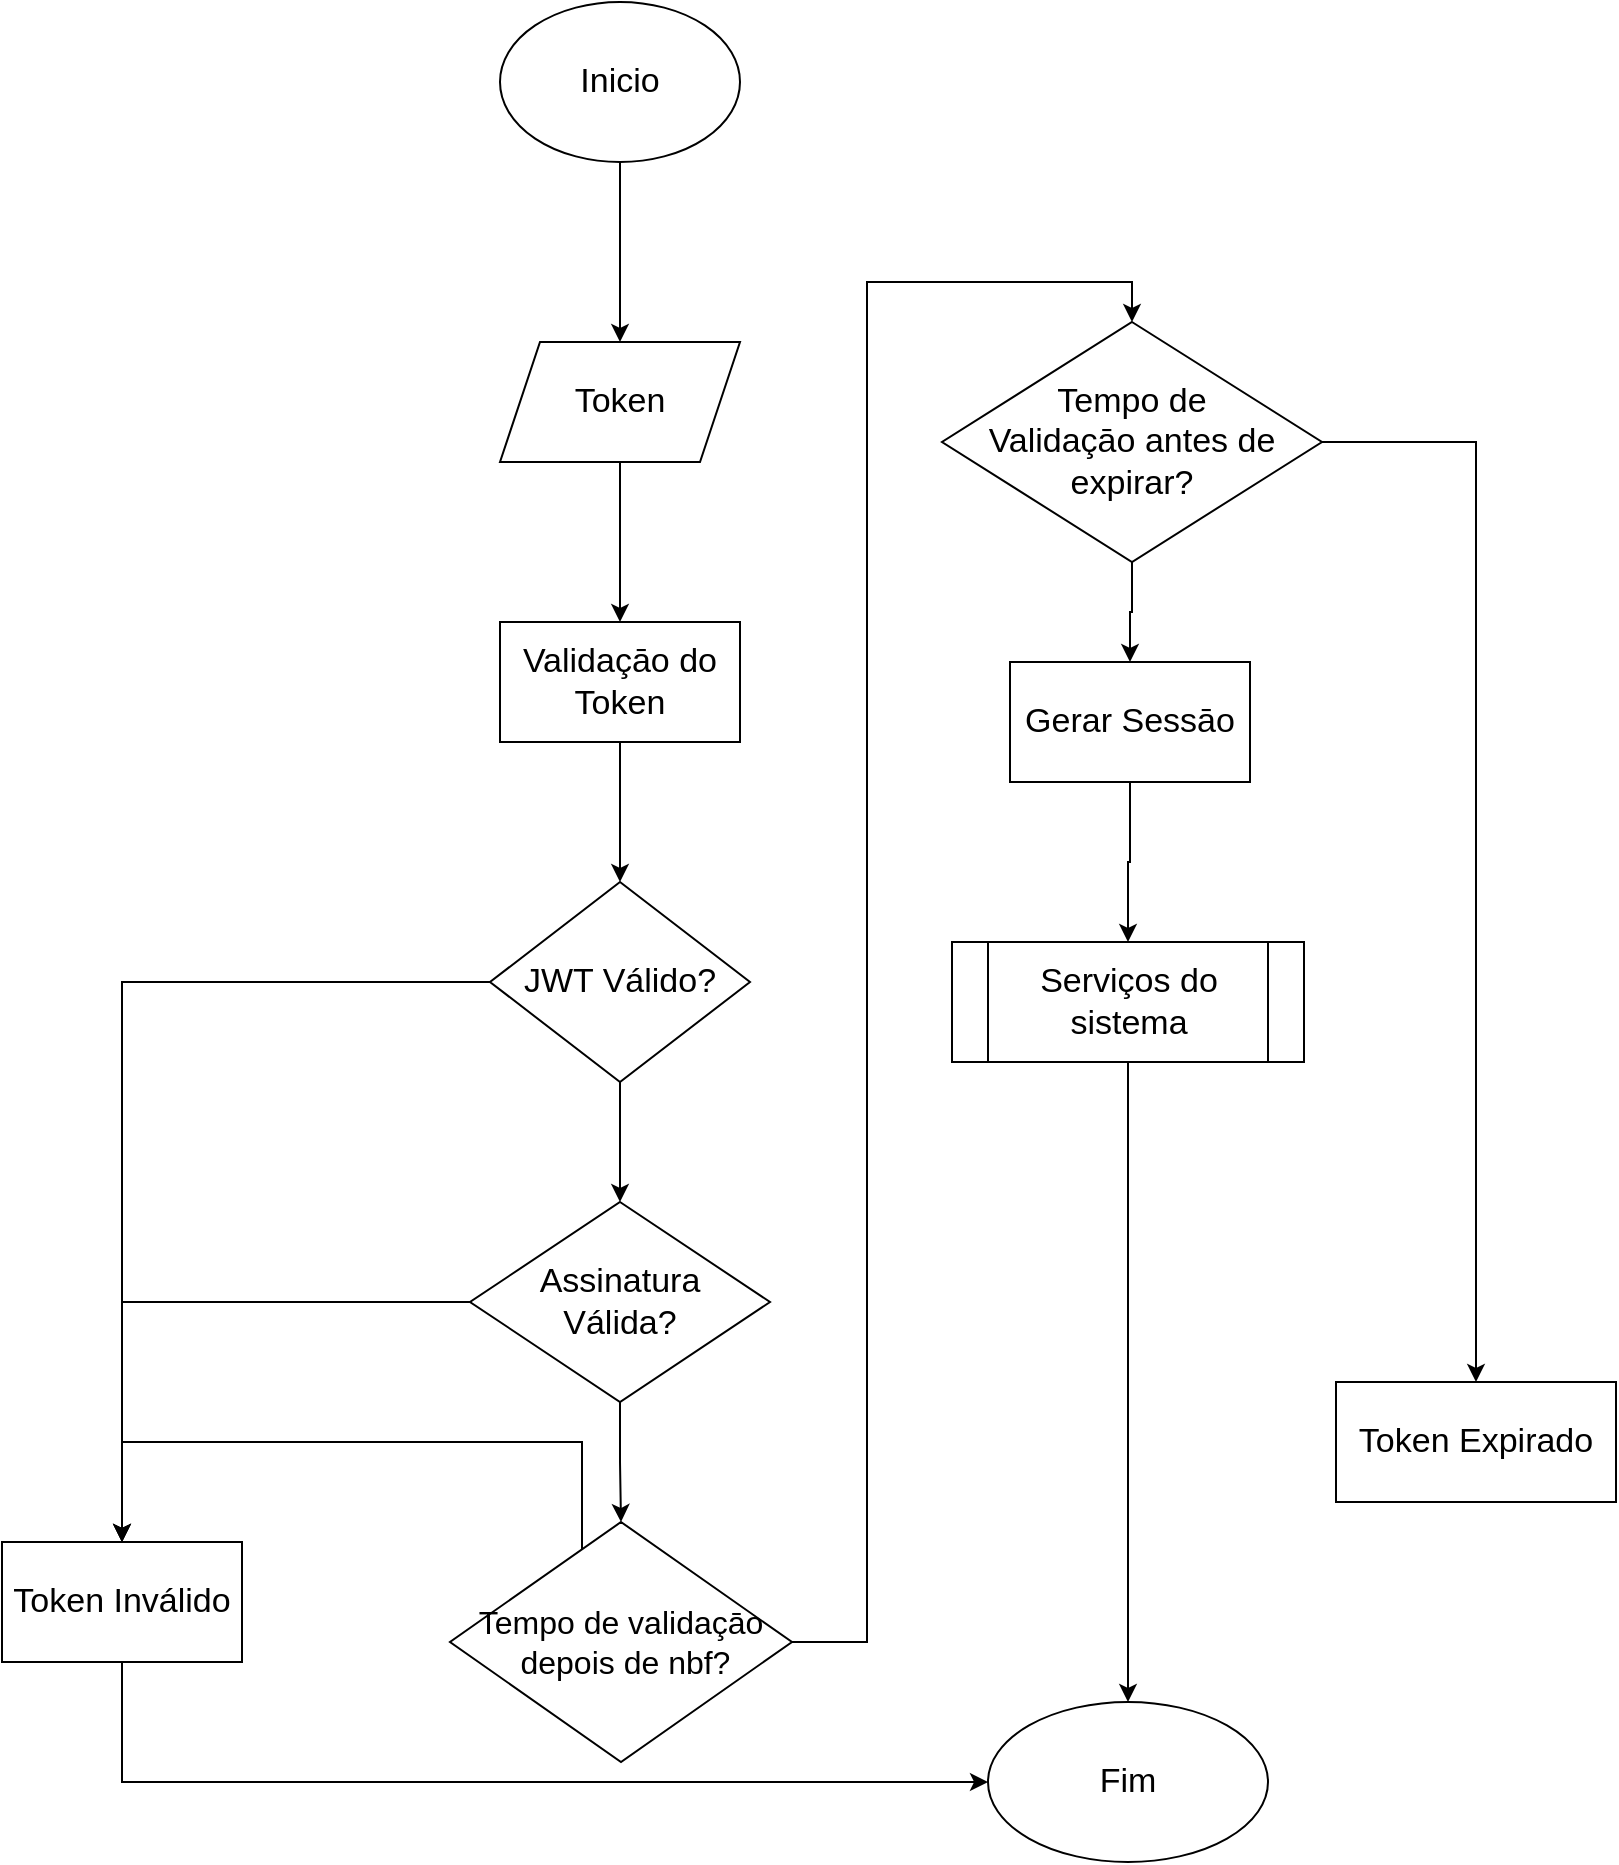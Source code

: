 <mxfile version="24.8.3">
  <diagram name="Page-1" id="8MOzbuZH0rcgHZzpYiLT">
    <mxGraphModel dx="1134" dy="1546" grid="1" gridSize="10" guides="1" tooltips="1" connect="1" arrows="1" fold="1" page="1" pageScale="1" pageWidth="827" pageHeight="1169" math="0" shadow="0">
      <root>
        <mxCell id="0" />
        <mxCell id="1" parent="0" />
        <mxCell id="qMkB0obugeJCBr91H_Xa-5" value="" style="edgeStyle=orthogonalEdgeStyle;rounded=0;orthogonalLoop=1;jettySize=auto;html=1;" edge="1" parent="1" source="qMkB0obugeJCBr91H_Xa-1" target="qMkB0obugeJCBr91H_Xa-4">
          <mxGeometry relative="1" as="geometry" />
        </mxCell>
        <mxCell id="qMkB0obugeJCBr91H_Xa-1" value="Inicio" style="ellipse;whiteSpace=wrap;html=1;fontSize=17;" vertex="1" parent="1">
          <mxGeometry x="269" y="110" width="120" height="80" as="geometry" />
        </mxCell>
        <mxCell id="qMkB0obugeJCBr91H_Xa-7" value="" style="edgeStyle=orthogonalEdgeStyle;rounded=0;orthogonalLoop=1;jettySize=auto;html=1;" edge="1" parent="1" source="qMkB0obugeJCBr91H_Xa-4" target="qMkB0obugeJCBr91H_Xa-6">
          <mxGeometry relative="1" as="geometry" />
        </mxCell>
        <mxCell id="qMkB0obugeJCBr91H_Xa-4" value="Token" style="shape=parallelogram;perimeter=parallelogramPerimeter;whiteSpace=wrap;html=1;fixedSize=1;fontSize=17;" vertex="1" parent="1">
          <mxGeometry x="269" y="280" width="120" height="60" as="geometry" />
        </mxCell>
        <mxCell id="qMkB0obugeJCBr91H_Xa-9" value="" style="edgeStyle=orthogonalEdgeStyle;rounded=0;orthogonalLoop=1;jettySize=auto;html=1;" edge="1" parent="1" source="qMkB0obugeJCBr91H_Xa-6" target="qMkB0obugeJCBr91H_Xa-8">
          <mxGeometry relative="1" as="geometry" />
        </mxCell>
        <mxCell id="qMkB0obugeJCBr91H_Xa-6" value="Validaçāo do&lt;div&gt;Token&lt;/div&gt;" style="whiteSpace=wrap;html=1;fontSize=17;" vertex="1" parent="1">
          <mxGeometry x="269" y="420" width="120" height="60" as="geometry" />
        </mxCell>
        <mxCell id="qMkB0obugeJCBr91H_Xa-11" value="" style="edgeStyle=orthogonalEdgeStyle;rounded=0;orthogonalLoop=1;jettySize=auto;html=1;" edge="1" parent="1" source="qMkB0obugeJCBr91H_Xa-8" target="qMkB0obugeJCBr91H_Xa-10">
          <mxGeometry relative="1" as="geometry" />
        </mxCell>
        <mxCell id="qMkB0obugeJCBr91H_Xa-15" value="" style="edgeStyle=orthogonalEdgeStyle;rounded=0;orthogonalLoop=1;jettySize=auto;html=1;" edge="1" parent="1" source="qMkB0obugeJCBr91H_Xa-8" target="qMkB0obugeJCBr91H_Xa-14">
          <mxGeometry relative="1" as="geometry" />
        </mxCell>
        <mxCell id="qMkB0obugeJCBr91H_Xa-8" value="JWT Válido?" style="rhombus;whiteSpace=wrap;html=1;fontSize=17;" vertex="1" parent="1">
          <mxGeometry x="264" y="550" width="130" height="100" as="geometry" />
        </mxCell>
        <mxCell id="qMkB0obugeJCBr91H_Xa-13" value="" style="edgeStyle=orthogonalEdgeStyle;rounded=0;orthogonalLoop=1;jettySize=auto;html=1;" edge="1" parent="1" source="qMkB0obugeJCBr91H_Xa-10" target="qMkB0obugeJCBr91H_Xa-12">
          <mxGeometry relative="1" as="geometry" />
        </mxCell>
        <mxCell id="qMkB0obugeJCBr91H_Xa-16" style="edgeStyle=orthogonalEdgeStyle;rounded=0;orthogonalLoop=1;jettySize=auto;html=1;exitX=0;exitY=0.5;exitDx=0;exitDy=0;strokeColor=none;endArrow=none;endFill=0;" edge="1" parent="1" source="qMkB0obugeJCBr91H_Xa-10">
          <mxGeometry relative="1" as="geometry">
            <mxPoint x="80" y="790" as="targetPoint" />
          </mxGeometry>
        </mxCell>
        <mxCell id="qMkB0obugeJCBr91H_Xa-17" style="edgeStyle=orthogonalEdgeStyle;rounded=0;orthogonalLoop=1;jettySize=auto;html=1;entryX=0.5;entryY=0;entryDx=0;entryDy=0;" edge="1" parent="1" source="qMkB0obugeJCBr91H_Xa-10" target="qMkB0obugeJCBr91H_Xa-14">
          <mxGeometry relative="1" as="geometry">
            <mxPoint x="80" y="820" as="targetPoint" />
          </mxGeometry>
        </mxCell>
        <mxCell id="qMkB0obugeJCBr91H_Xa-10" value="Assinatura&lt;div&gt;Válida?&lt;/div&gt;" style="rhombus;whiteSpace=wrap;html=1;fontSize=17;" vertex="1" parent="1">
          <mxGeometry x="254" y="710" width="150" height="100" as="geometry" />
        </mxCell>
        <mxCell id="qMkB0obugeJCBr91H_Xa-18" style="edgeStyle=orthogonalEdgeStyle;rounded=0;orthogonalLoop=1;jettySize=auto;html=1;entryX=0.5;entryY=0;entryDx=0;entryDy=0;" edge="1" parent="1" source="qMkB0obugeJCBr91H_Xa-12" target="qMkB0obugeJCBr91H_Xa-14">
          <mxGeometry relative="1" as="geometry">
            <mxPoint x="80" y="820" as="targetPoint" />
            <Array as="points">
              <mxPoint x="310" y="830" />
              <mxPoint x="80" y="830" />
            </Array>
          </mxGeometry>
        </mxCell>
        <mxCell id="qMkB0obugeJCBr91H_Xa-20" value="" style="edgeStyle=orthogonalEdgeStyle;rounded=0;orthogonalLoop=1;jettySize=auto;html=1;entryX=0.5;entryY=0;entryDx=0;entryDy=0;" edge="1" parent="1" source="qMkB0obugeJCBr91H_Xa-12" target="qMkB0obugeJCBr91H_Xa-19">
          <mxGeometry relative="1" as="geometry" />
        </mxCell>
        <mxCell id="qMkB0obugeJCBr91H_Xa-12" value="&lt;font style=&quot;font-size: 16px;&quot;&gt;Tempo de validaçāo&lt;/font&gt;&lt;div style=&quot;font-size: 16px;&quot;&gt;&lt;font style=&quot;font-size: 16px;&quot;&gt;&amp;nbsp;depois de nbf?&lt;/font&gt;&lt;/div&gt;" style="rhombus;whiteSpace=wrap;html=1;fontSize=17;" vertex="1" parent="1">
          <mxGeometry x="244" y="870" width="171" height="120" as="geometry" />
        </mxCell>
        <mxCell id="qMkB0obugeJCBr91H_Xa-27" style="edgeStyle=orthogonalEdgeStyle;rounded=0;orthogonalLoop=1;jettySize=auto;html=1;exitX=0.5;exitY=1;exitDx=0;exitDy=0;entryX=0;entryY=0.5;entryDx=0;entryDy=0;" edge="1" parent="1" source="qMkB0obugeJCBr91H_Xa-14" target="qMkB0obugeJCBr91H_Xa-25">
          <mxGeometry relative="1" as="geometry" />
        </mxCell>
        <mxCell id="qMkB0obugeJCBr91H_Xa-14" value="Token Inválido" style="whiteSpace=wrap;html=1;fontSize=17;" vertex="1" parent="1">
          <mxGeometry x="20" y="880" width="120" height="60" as="geometry" />
        </mxCell>
        <mxCell id="qMkB0obugeJCBr91H_Xa-22" value="" style="edgeStyle=orthogonalEdgeStyle;rounded=0;orthogonalLoop=1;jettySize=auto;html=1;" edge="1" parent="1" source="qMkB0obugeJCBr91H_Xa-19" target="qMkB0obugeJCBr91H_Xa-21">
          <mxGeometry relative="1" as="geometry" />
        </mxCell>
        <mxCell id="qMkB0obugeJCBr91H_Xa-29" value="" style="edgeStyle=orthogonalEdgeStyle;rounded=0;orthogonalLoop=1;jettySize=auto;html=1;" edge="1" parent="1" source="qMkB0obugeJCBr91H_Xa-19" target="qMkB0obugeJCBr91H_Xa-28">
          <mxGeometry relative="1" as="geometry" />
        </mxCell>
        <mxCell id="qMkB0obugeJCBr91H_Xa-19" value="Tempo de&lt;div&gt;Validaçāo antes de expirar?&lt;/div&gt;" style="rhombus;whiteSpace=wrap;html=1;fontSize=17;" vertex="1" parent="1">
          <mxGeometry x="490" y="270" width="190" height="120" as="geometry" />
        </mxCell>
        <mxCell id="qMkB0obugeJCBr91H_Xa-24" value="" style="edgeStyle=orthogonalEdgeStyle;rounded=0;orthogonalLoop=1;jettySize=auto;html=1;" edge="1" parent="1" source="qMkB0obugeJCBr91H_Xa-21" target="qMkB0obugeJCBr91H_Xa-23">
          <mxGeometry relative="1" as="geometry" />
        </mxCell>
        <mxCell id="qMkB0obugeJCBr91H_Xa-21" value="Gerar Sessāo" style="whiteSpace=wrap;html=1;fontSize=17;" vertex="1" parent="1">
          <mxGeometry x="524" y="440" width="120" height="60" as="geometry" />
        </mxCell>
        <mxCell id="qMkB0obugeJCBr91H_Xa-26" value="" style="edgeStyle=orthogonalEdgeStyle;rounded=0;orthogonalLoop=1;jettySize=auto;html=1;" edge="1" parent="1" source="qMkB0obugeJCBr91H_Xa-23" target="qMkB0obugeJCBr91H_Xa-25">
          <mxGeometry relative="1" as="geometry" />
        </mxCell>
        <mxCell id="qMkB0obugeJCBr91H_Xa-23" value="Serviços do sistema" style="shape=process;whiteSpace=wrap;html=1;backgroundOutline=1;fontSize=17;" vertex="1" parent="1">
          <mxGeometry x="495" y="580" width="176" height="60" as="geometry" />
        </mxCell>
        <mxCell id="qMkB0obugeJCBr91H_Xa-25" value="Fim" style="ellipse;whiteSpace=wrap;html=1;fontSize=17;" vertex="1" parent="1">
          <mxGeometry x="513" y="960" width="140" height="80" as="geometry" />
        </mxCell>
        <mxCell id="qMkB0obugeJCBr91H_Xa-28" value="Token Expirado" style="whiteSpace=wrap;html=1;fontSize=17;" vertex="1" parent="1">
          <mxGeometry x="687" y="800" width="140" height="60" as="geometry" />
        </mxCell>
      </root>
    </mxGraphModel>
  </diagram>
</mxfile>
